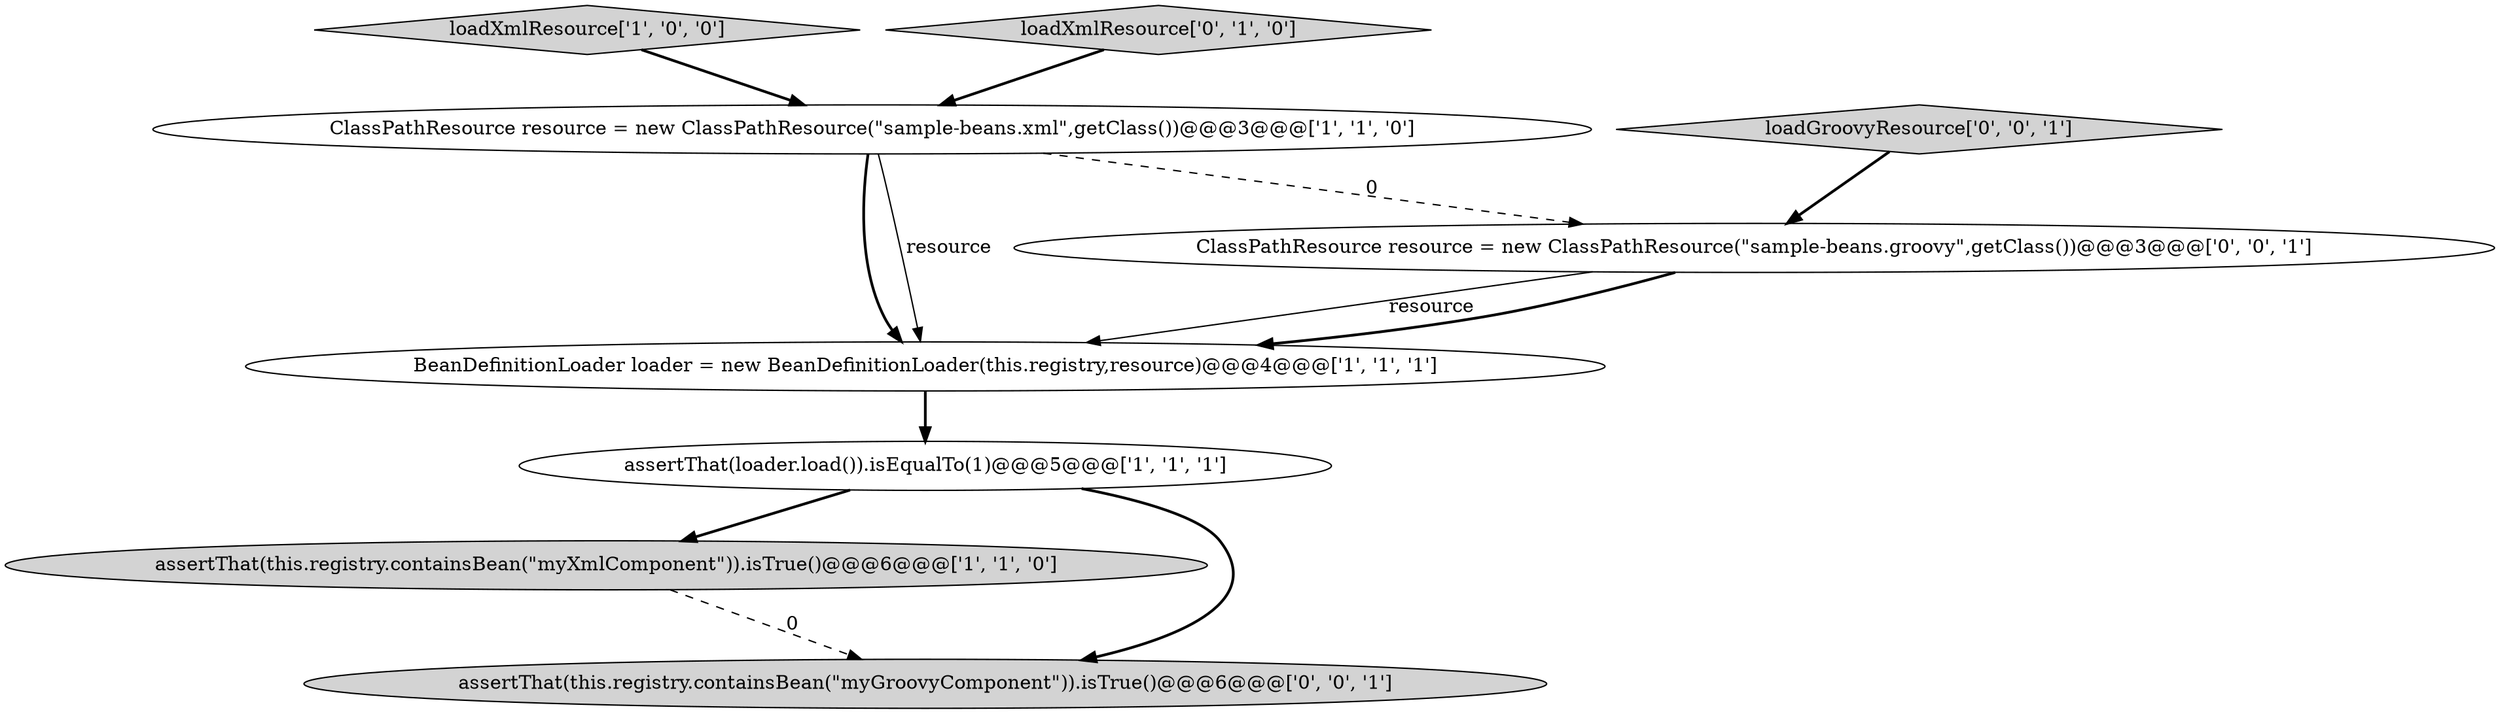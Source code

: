 digraph {
1 [style = filled, label = "loadXmlResource['1', '0', '0']", fillcolor = lightgray, shape = diamond image = "AAA0AAABBB1BBB"];
2 [style = filled, label = "assertThat(this.registry.containsBean(\"myXmlComponent\")).isTrue()@@@6@@@['1', '1', '0']", fillcolor = lightgray, shape = ellipse image = "AAA0AAABBB1BBB"];
5 [style = filled, label = "loadXmlResource['0', '1', '0']", fillcolor = lightgray, shape = diamond image = "AAA0AAABBB2BBB"];
6 [style = filled, label = "assertThat(this.registry.containsBean(\"myGroovyComponent\")).isTrue()@@@6@@@['0', '0', '1']", fillcolor = lightgray, shape = ellipse image = "AAA0AAABBB3BBB"];
0 [style = filled, label = "assertThat(loader.load()).isEqualTo(1)@@@5@@@['1', '1', '1']", fillcolor = white, shape = ellipse image = "AAA0AAABBB1BBB"];
7 [style = filled, label = "ClassPathResource resource = new ClassPathResource(\"sample-beans.groovy\",getClass())@@@3@@@['0', '0', '1']", fillcolor = white, shape = ellipse image = "AAA0AAABBB3BBB"];
3 [style = filled, label = "ClassPathResource resource = new ClassPathResource(\"sample-beans.xml\",getClass())@@@3@@@['1', '1', '0']", fillcolor = white, shape = ellipse image = "AAA0AAABBB1BBB"];
8 [style = filled, label = "loadGroovyResource['0', '0', '1']", fillcolor = lightgray, shape = diamond image = "AAA0AAABBB3BBB"];
4 [style = filled, label = "BeanDefinitionLoader loader = new BeanDefinitionLoader(this.registry,resource)@@@4@@@['1', '1', '1']", fillcolor = white, shape = ellipse image = "AAA0AAABBB1BBB"];
1->3 [style = bold, label=""];
5->3 [style = bold, label=""];
7->4 [style = solid, label="resource"];
7->4 [style = bold, label=""];
0->6 [style = bold, label=""];
3->4 [style = bold, label=""];
3->7 [style = dashed, label="0"];
3->4 [style = solid, label="resource"];
8->7 [style = bold, label=""];
4->0 [style = bold, label=""];
0->2 [style = bold, label=""];
2->6 [style = dashed, label="0"];
}
